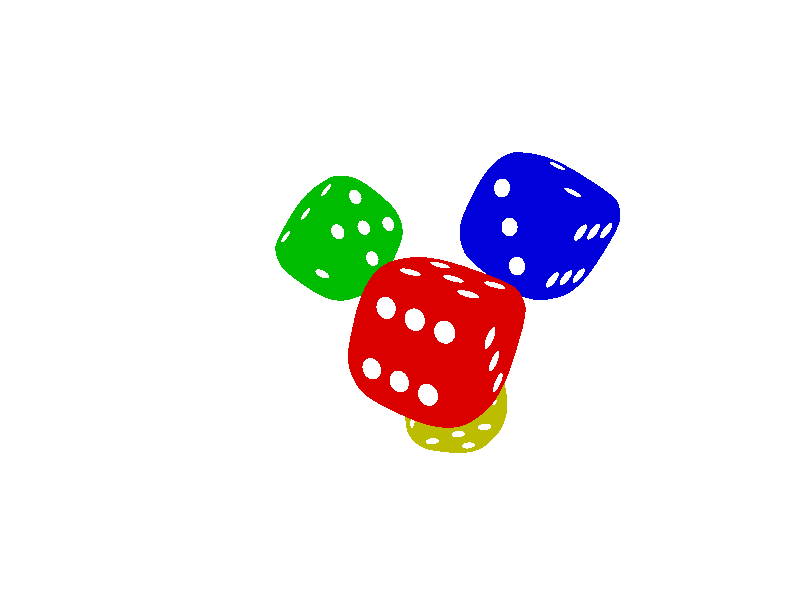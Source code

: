 #include "colors.inc"  

#declare DistanceBetweenCamerasY = 0.3;
#declare DistanceBetweenCamerasX = 0.3;
#declare DistanceToCameraPlane = 8;
#declare AngularResolutionY = 3;
#declare AngularResolutionX = 3;
#declare FOV = 60;

// The camera index is between 0 and AngularResolution - 1
#declare CameraIndexX = mod(frame_number, AngularResolutionX);
#declare CameraIndexY = (frame_number - CameraIndexX) / AngularResolutionX; 

#declare CameraPositionY = ((AngularResolutionY - 1) / 2 - CameraIndexY) * DistanceBetweenCamerasY;             
#declare CameraPositionX = (-(AngularResolutionX - 1) / 2 + CameraIndexX) * DistanceBetweenCamerasX;
 
camera {
  location <-DistanceToCameraPlane, CameraPositionY, CameraPositionX>
  direction <0, 0, -1>     
  angle FOV
  look_at <0, CameraPositionY, CameraPositionX> 
}
 
light_source { <-9, 7, -6> color White }   
light_source { <9, -7, 6> color White }   
background { color White }
 
#declare DiceColor = color red 1 green .95 blue .65;
#declare DotColor = color red .1 green .1 blue .1;
 
 
#declare DiceBody = intersection {
  box { <-1, -1, -1>, <1, 1, 1> scale 0.5 }
  superellipsoid { <0.7, 0.7>  scale .63 }
}
 
#declare Middle = sphere { <0, .6, 0>, .13}
 
#declare Corners1 = union {
  sphere { <-.25, .6, -.25>, .13 }
  sphere { <.25, .6, .25>, .13 }
}
 
#declare Corners2 = union {
  sphere { <-.25, .6, .25>, .13 }
  sphere { <.25, .6, -.25>, .13 }
}
 
#declare Middles = union {
  sphere { <-.25, .6, 0>, .13 }
  sphere { <.25, .6, 0>, .13 }
}
 
#declare One = Middle
 
#declare Two = Corners1
 
#declare Three = union {
  object { Middle }
  object { Corners1 }
}
 
#declare Four = union {
  object { Corners1 }
  object { Corners2 }
}
 
#declare Five = union {
  object { Four }
  object { One }
}
 
#declare Six = union {
  object { Corners1 }
  object { Corners2 }
  object { Middles }
}
 
#declare DiceInterior = interior { ior 1.5 }
#declare DiceFinish = finish { phong 0.1 specular 0.5 ambient .4 }
 
#macro Dice(Color)
difference {
  object {
    DiceBody
    pigment { color Color filter 0.4 transmit 0.3}
    interior { DiceInterior }
    finish { DiceFinish }
  }
  union {
    object { One rotate -90*z }
    object { Two }
    object { Three rotate -90*x }
    object { Four rotate 90*x }
    object { Five rotate 180*x }
    object { Six rotate 90*z }
    pigment { White }
    finish { ambient 0.5 roughness 0.5}
 
  }
  bounded_by { box { <-.52, -.52, -.52>, <.52, .52, .52> } }
}
#end
 
object { Dice(color rgb <.7, 0, 0>)  rotate <195, -30, 10> translate <-2.5, 0, 0>}
object { Dice(color rgb <0, 0, .7>)  rotate <30,40,50> translate <-1.5,1,1>}
object { Dice(color rgb <0, .5, 0>)  rotate <-40,20,-120> translate <0,1,-1>}
object { Dice(color rgb <.5,.5, 0>)  rotate <-10,290,-30> translate <1,-1,.4>}